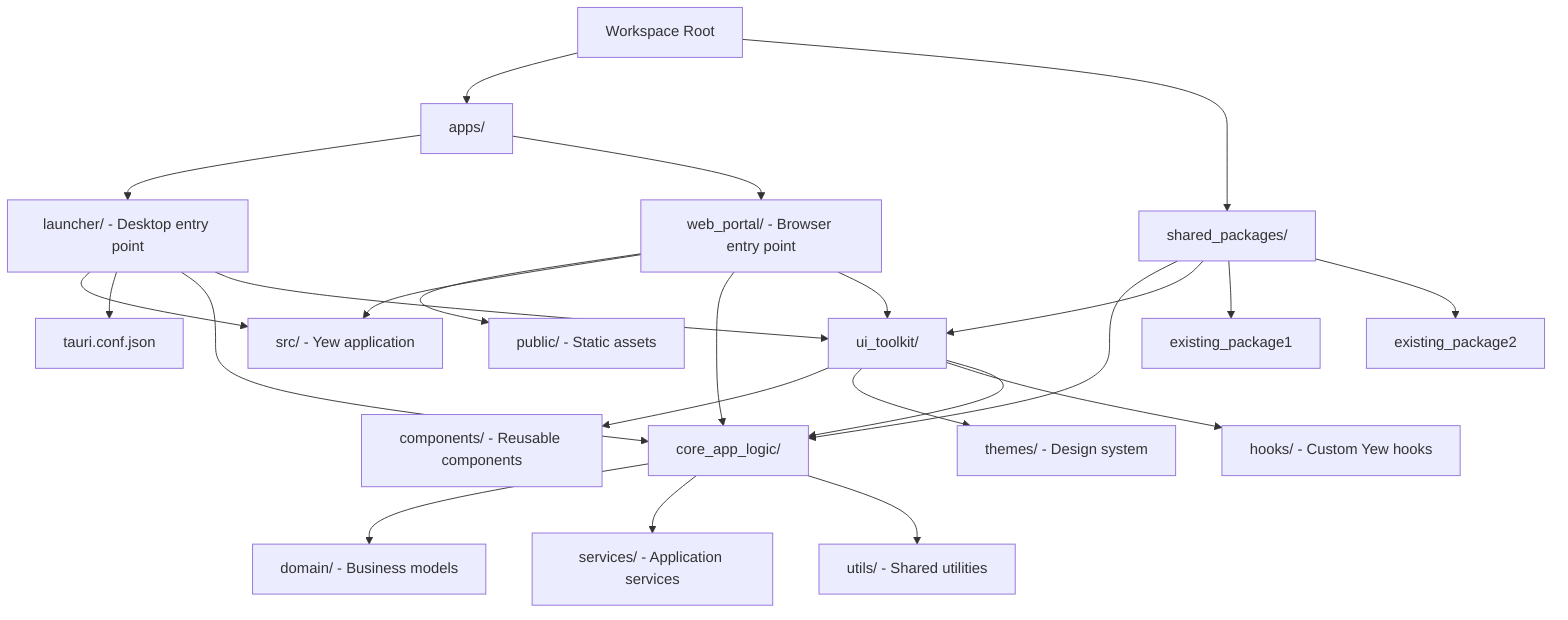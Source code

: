 graph TD
    root[Workspace Root]
    apps[apps/]
    shared[shared_packages/]
    
    root --> apps
    root --> shared
    
    %% Desktop entry point
    apps --> launcher[launcher/ - Desktop entry point]
    launcher --> src[src/ - Tauri configuration]
    launcher --> tauri_conf[tauri.conf.json]
    
    %% Web entry point
    apps --> web_portal[web_portal/ - Browser entry point]
    web_portal --> public[public/ - Static assets]
    web_portal --> src[src/ - Yew application]
    
    %% Shared core logic
    shared --> core[core_app_logic/]
    core --> domain[domain/ - Business models]
    core --> services[services/ - Application services]
    core --> utils[utils/ - Shared utilities]
    
    %% UI Toolkit
    shared --> ui_toolkit[ui_toolkit/]
    ui_toolkit --> components[components/ - Reusable components]
    ui_toolkit --> themes[themes/ - Design system]
    ui_toolkit --> hooks[hooks/ - Custom Yew hooks]
    
    %% Existing packages (sample)
    shared --> existing1[existing_package1]
    shared --> existing2[existing_package2]
    
    %% Relationships
    launcher --> core
    launcher --> ui_toolkit
    web_portal --> core
    web_portal --> ui_toolkit
    ui_toolkit --> core